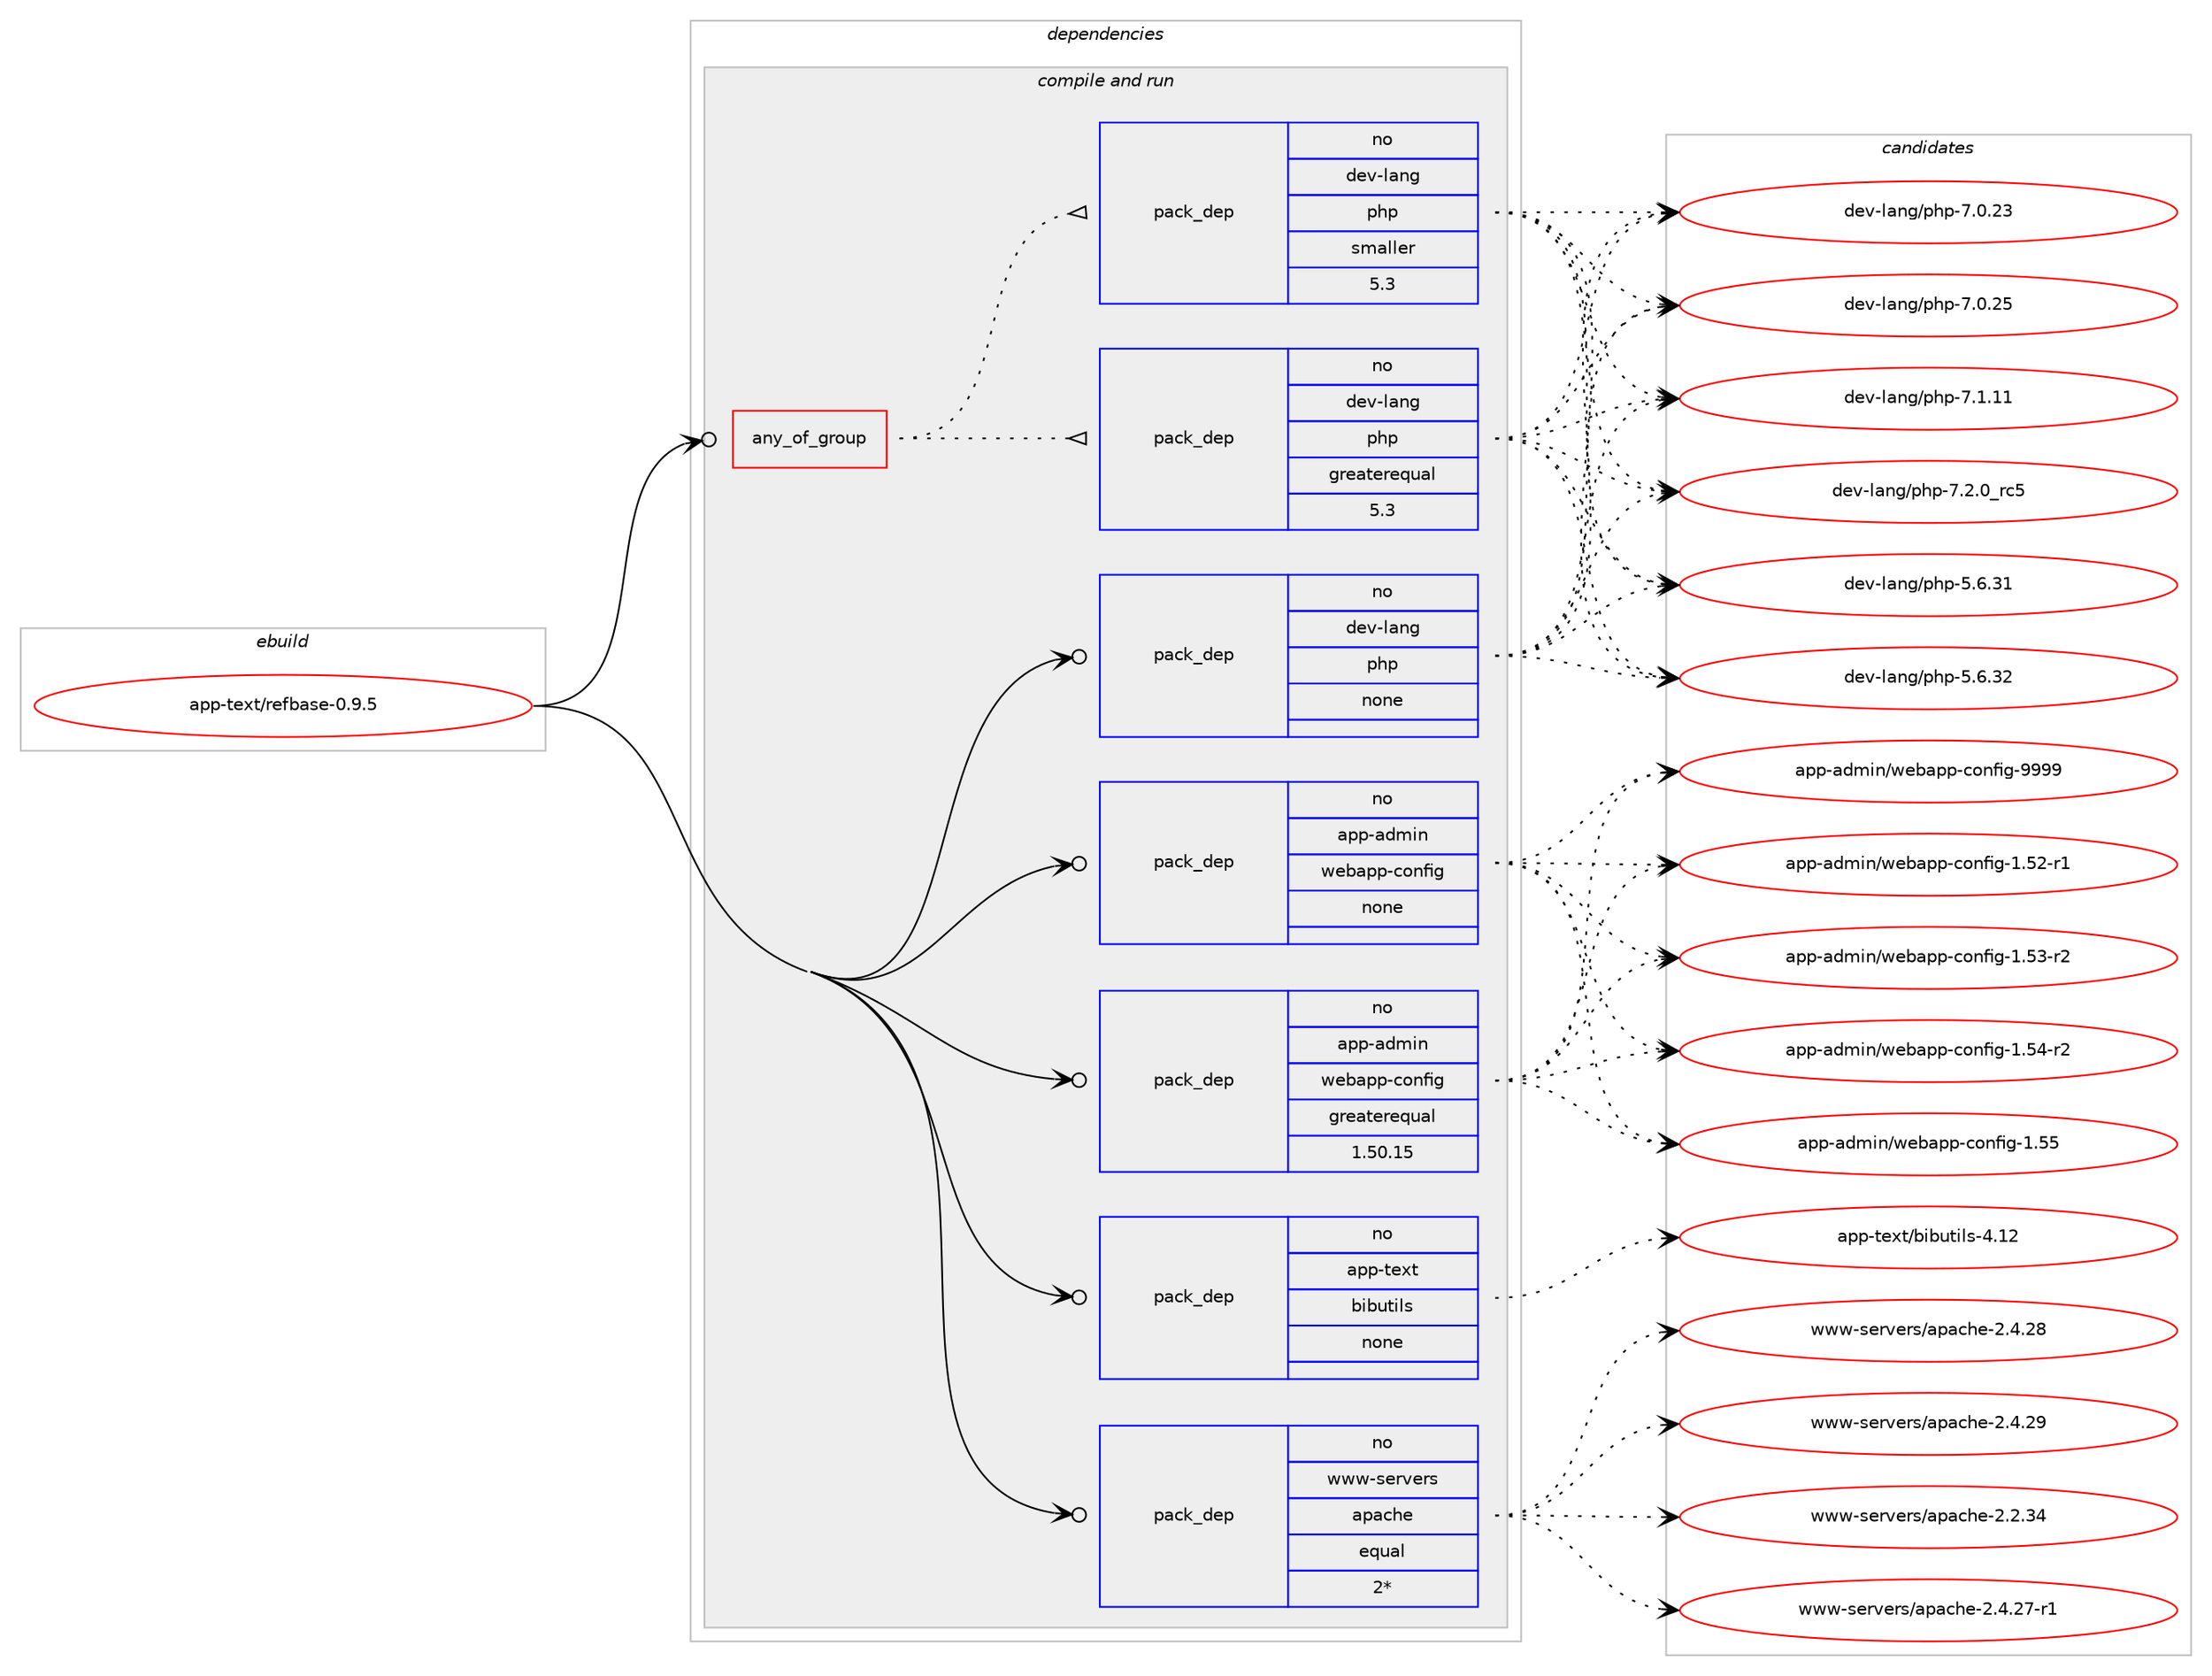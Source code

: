 digraph prolog {

# *************
# Graph options
# *************

newrank=true;
concentrate=true;
compound=true;
graph [rankdir=LR,fontname=Helvetica,fontsize=10,ranksep=1.5];#, ranksep=2.5, nodesep=0.2];
edge  [arrowhead=vee];
node  [fontname=Helvetica,fontsize=10];

# **********
# The ebuild
# **********

subgraph cluster_leftcol {
color=gray;
rank=same;
label=<<i>ebuild</i>>;
id [label="app-text/refbase-0.9.5", color=red, width=4, href="../app-text/refbase-0.9.5.svg"];
}

# ****************
# The dependencies
# ****************

subgraph cluster_midcol {
color=gray;
label=<<i>dependencies</i>>;
subgraph cluster_compile {
fillcolor="#eeeeee";
style=filled;
label=<<i>compile</i>>;
}
subgraph cluster_compileandrun {
fillcolor="#eeeeee";
style=filled;
label=<<i>compile and run</i>>;
subgraph any1093 {
dependency60135 [label=<<TABLE BORDER="0" CELLBORDER="1" CELLSPACING="0" CELLPADDING="4"><TR><TD CELLPADDING="10">any_of_group</TD></TR></TABLE>>, shape=none, color=red];subgraph pack43881 {
dependency60136 [label=<<TABLE BORDER="0" CELLBORDER="1" CELLSPACING="0" CELLPADDING="4" WIDTH="220"><TR><TD ROWSPAN="6" CELLPADDING="30">pack_dep</TD></TR><TR><TD WIDTH="110">no</TD></TR><TR><TD>dev-lang</TD></TR><TR><TD>php</TD></TR><TR><TD>smaller</TD></TR><TR><TD>5.3</TD></TR></TABLE>>, shape=none, color=blue];
}
dependency60135:e -> dependency60136:w [weight=20,style="dotted",arrowhead="oinv"];
subgraph pack43882 {
dependency60137 [label=<<TABLE BORDER="0" CELLBORDER="1" CELLSPACING="0" CELLPADDING="4" WIDTH="220"><TR><TD ROWSPAN="6" CELLPADDING="30">pack_dep</TD></TR><TR><TD WIDTH="110">no</TD></TR><TR><TD>dev-lang</TD></TR><TR><TD>php</TD></TR><TR><TD>greaterequal</TD></TR><TR><TD>5.3</TD></TR></TABLE>>, shape=none, color=blue];
}
dependency60135:e -> dependency60137:w [weight=20,style="dotted",arrowhead="oinv"];
}
id:e -> dependency60135:w [weight=20,style="solid",arrowhead="odotvee"];
subgraph pack43883 {
dependency60138 [label=<<TABLE BORDER="0" CELLBORDER="1" CELLSPACING="0" CELLPADDING="4" WIDTH="220"><TR><TD ROWSPAN="6" CELLPADDING="30">pack_dep</TD></TR><TR><TD WIDTH="110">no</TD></TR><TR><TD>app-admin</TD></TR><TR><TD>webapp-config</TD></TR><TR><TD>greaterequal</TD></TR><TR><TD>1.50.15</TD></TR></TABLE>>, shape=none, color=blue];
}
id:e -> dependency60138:w [weight=20,style="solid",arrowhead="odotvee"];
subgraph pack43884 {
dependency60139 [label=<<TABLE BORDER="0" CELLBORDER="1" CELLSPACING="0" CELLPADDING="4" WIDTH="220"><TR><TD ROWSPAN="6" CELLPADDING="30">pack_dep</TD></TR><TR><TD WIDTH="110">no</TD></TR><TR><TD>app-admin</TD></TR><TR><TD>webapp-config</TD></TR><TR><TD>none</TD></TR><TR><TD></TD></TR></TABLE>>, shape=none, color=blue];
}
id:e -> dependency60139:w [weight=20,style="solid",arrowhead="odotvee"];
subgraph pack43885 {
dependency60140 [label=<<TABLE BORDER="0" CELLBORDER="1" CELLSPACING="0" CELLPADDING="4" WIDTH="220"><TR><TD ROWSPAN="6" CELLPADDING="30">pack_dep</TD></TR><TR><TD WIDTH="110">no</TD></TR><TR><TD>app-text</TD></TR><TR><TD>bibutils</TD></TR><TR><TD>none</TD></TR><TR><TD></TD></TR></TABLE>>, shape=none, color=blue];
}
id:e -> dependency60140:w [weight=20,style="solid",arrowhead="odotvee"];
subgraph pack43886 {
dependency60141 [label=<<TABLE BORDER="0" CELLBORDER="1" CELLSPACING="0" CELLPADDING="4" WIDTH="220"><TR><TD ROWSPAN="6" CELLPADDING="30">pack_dep</TD></TR><TR><TD WIDTH="110">no</TD></TR><TR><TD>dev-lang</TD></TR><TR><TD>php</TD></TR><TR><TD>none</TD></TR><TR><TD></TD></TR></TABLE>>, shape=none, color=blue];
}
id:e -> dependency60141:w [weight=20,style="solid",arrowhead="odotvee"];
subgraph pack43887 {
dependency60142 [label=<<TABLE BORDER="0" CELLBORDER="1" CELLSPACING="0" CELLPADDING="4" WIDTH="220"><TR><TD ROWSPAN="6" CELLPADDING="30">pack_dep</TD></TR><TR><TD WIDTH="110">no</TD></TR><TR><TD>www-servers</TD></TR><TR><TD>apache</TD></TR><TR><TD>equal</TD></TR><TR><TD>2*</TD></TR></TABLE>>, shape=none, color=blue];
}
id:e -> dependency60142:w [weight=20,style="solid",arrowhead="odotvee"];
}
subgraph cluster_run {
fillcolor="#eeeeee";
style=filled;
label=<<i>run</i>>;
}
}

# **************
# The candidates
# **************

subgraph cluster_choices {
rank=same;
color=gray;
label=<<i>candidates</i>>;

subgraph choice43881 {
color=black;
nodesep=1;
choice10010111845108971101034711210411245534654465149 [label="dev-lang/php-5.6.31", color=red, width=4,href="../dev-lang/php-5.6.31.svg"];
choice10010111845108971101034711210411245534654465150 [label="dev-lang/php-5.6.32", color=red, width=4,href="../dev-lang/php-5.6.32.svg"];
choice10010111845108971101034711210411245554648465051 [label="dev-lang/php-7.0.23", color=red, width=4,href="../dev-lang/php-7.0.23.svg"];
choice10010111845108971101034711210411245554648465053 [label="dev-lang/php-7.0.25", color=red, width=4,href="../dev-lang/php-7.0.25.svg"];
choice10010111845108971101034711210411245554649464949 [label="dev-lang/php-7.1.11", color=red, width=4,href="../dev-lang/php-7.1.11.svg"];
choice100101118451089711010347112104112455546504648951149953 [label="dev-lang/php-7.2.0_rc5", color=red, width=4,href="../dev-lang/php-7.2.0_rc5.svg"];
dependency60136:e -> choice10010111845108971101034711210411245534654465149:w [style=dotted,weight="100"];
dependency60136:e -> choice10010111845108971101034711210411245534654465150:w [style=dotted,weight="100"];
dependency60136:e -> choice10010111845108971101034711210411245554648465051:w [style=dotted,weight="100"];
dependency60136:e -> choice10010111845108971101034711210411245554648465053:w [style=dotted,weight="100"];
dependency60136:e -> choice10010111845108971101034711210411245554649464949:w [style=dotted,weight="100"];
dependency60136:e -> choice100101118451089711010347112104112455546504648951149953:w [style=dotted,weight="100"];
}
subgraph choice43882 {
color=black;
nodesep=1;
choice10010111845108971101034711210411245534654465149 [label="dev-lang/php-5.6.31", color=red, width=4,href="../dev-lang/php-5.6.31.svg"];
choice10010111845108971101034711210411245534654465150 [label="dev-lang/php-5.6.32", color=red, width=4,href="../dev-lang/php-5.6.32.svg"];
choice10010111845108971101034711210411245554648465051 [label="dev-lang/php-7.0.23", color=red, width=4,href="../dev-lang/php-7.0.23.svg"];
choice10010111845108971101034711210411245554648465053 [label="dev-lang/php-7.0.25", color=red, width=4,href="../dev-lang/php-7.0.25.svg"];
choice10010111845108971101034711210411245554649464949 [label="dev-lang/php-7.1.11", color=red, width=4,href="../dev-lang/php-7.1.11.svg"];
choice100101118451089711010347112104112455546504648951149953 [label="dev-lang/php-7.2.0_rc5", color=red, width=4,href="../dev-lang/php-7.2.0_rc5.svg"];
dependency60137:e -> choice10010111845108971101034711210411245534654465149:w [style=dotted,weight="100"];
dependency60137:e -> choice10010111845108971101034711210411245534654465150:w [style=dotted,weight="100"];
dependency60137:e -> choice10010111845108971101034711210411245554648465051:w [style=dotted,weight="100"];
dependency60137:e -> choice10010111845108971101034711210411245554648465053:w [style=dotted,weight="100"];
dependency60137:e -> choice10010111845108971101034711210411245554649464949:w [style=dotted,weight="100"];
dependency60137:e -> choice100101118451089711010347112104112455546504648951149953:w [style=dotted,weight="100"];
}
subgraph choice43883 {
color=black;
nodesep=1;
choice971121124597100109105110471191019897112112459911111010210510345494653504511449 [label="app-admin/webapp-config-1.52-r1", color=red, width=4,href="../app-admin/webapp-config-1.52-r1.svg"];
choice971121124597100109105110471191019897112112459911111010210510345494653514511450 [label="app-admin/webapp-config-1.53-r2", color=red, width=4,href="../app-admin/webapp-config-1.53-r2.svg"];
choice971121124597100109105110471191019897112112459911111010210510345494653524511450 [label="app-admin/webapp-config-1.54-r2", color=red, width=4,href="../app-admin/webapp-config-1.54-r2.svg"];
choice97112112459710010910511047119101989711211245991111101021051034549465353 [label="app-admin/webapp-config-1.55", color=red, width=4,href="../app-admin/webapp-config-1.55.svg"];
choice97112112459710010910511047119101989711211245991111101021051034557575757 [label="app-admin/webapp-config-9999", color=red, width=4,href="../app-admin/webapp-config-9999.svg"];
dependency60138:e -> choice971121124597100109105110471191019897112112459911111010210510345494653504511449:w [style=dotted,weight="100"];
dependency60138:e -> choice971121124597100109105110471191019897112112459911111010210510345494653514511450:w [style=dotted,weight="100"];
dependency60138:e -> choice971121124597100109105110471191019897112112459911111010210510345494653524511450:w [style=dotted,weight="100"];
dependency60138:e -> choice97112112459710010910511047119101989711211245991111101021051034549465353:w [style=dotted,weight="100"];
dependency60138:e -> choice97112112459710010910511047119101989711211245991111101021051034557575757:w [style=dotted,weight="100"];
}
subgraph choice43884 {
color=black;
nodesep=1;
choice971121124597100109105110471191019897112112459911111010210510345494653504511449 [label="app-admin/webapp-config-1.52-r1", color=red, width=4,href="../app-admin/webapp-config-1.52-r1.svg"];
choice971121124597100109105110471191019897112112459911111010210510345494653514511450 [label="app-admin/webapp-config-1.53-r2", color=red, width=4,href="../app-admin/webapp-config-1.53-r2.svg"];
choice971121124597100109105110471191019897112112459911111010210510345494653524511450 [label="app-admin/webapp-config-1.54-r2", color=red, width=4,href="../app-admin/webapp-config-1.54-r2.svg"];
choice97112112459710010910511047119101989711211245991111101021051034549465353 [label="app-admin/webapp-config-1.55", color=red, width=4,href="../app-admin/webapp-config-1.55.svg"];
choice97112112459710010910511047119101989711211245991111101021051034557575757 [label="app-admin/webapp-config-9999", color=red, width=4,href="../app-admin/webapp-config-9999.svg"];
dependency60139:e -> choice971121124597100109105110471191019897112112459911111010210510345494653504511449:w [style=dotted,weight="100"];
dependency60139:e -> choice971121124597100109105110471191019897112112459911111010210510345494653514511450:w [style=dotted,weight="100"];
dependency60139:e -> choice971121124597100109105110471191019897112112459911111010210510345494653524511450:w [style=dotted,weight="100"];
dependency60139:e -> choice97112112459710010910511047119101989711211245991111101021051034549465353:w [style=dotted,weight="100"];
dependency60139:e -> choice97112112459710010910511047119101989711211245991111101021051034557575757:w [style=dotted,weight="100"];
}
subgraph choice43885 {
color=black;
nodesep=1;
choice97112112451161011201164798105981171161051081154552464950 [label="app-text/bibutils-4.12", color=red, width=4,href="../app-text/bibutils-4.12.svg"];
dependency60140:e -> choice97112112451161011201164798105981171161051081154552464950:w [style=dotted,weight="100"];
}
subgraph choice43886 {
color=black;
nodesep=1;
choice10010111845108971101034711210411245534654465149 [label="dev-lang/php-5.6.31", color=red, width=4,href="../dev-lang/php-5.6.31.svg"];
choice10010111845108971101034711210411245534654465150 [label="dev-lang/php-5.6.32", color=red, width=4,href="../dev-lang/php-5.6.32.svg"];
choice10010111845108971101034711210411245554648465051 [label="dev-lang/php-7.0.23", color=red, width=4,href="../dev-lang/php-7.0.23.svg"];
choice10010111845108971101034711210411245554648465053 [label="dev-lang/php-7.0.25", color=red, width=4,href="../dev-lang/php-7.0.25.svg"];
choice10010111845108971101034711210411245554649464949 [label="dev-lang/php-7.1.11", color=red, width=4,href="../dev-lang/php-7.1.11.svg"];
choice100101118451089711010347112104112455546504648951149953 [label="dev-lang/php-7.2.0_rc5", color=red, width=4,href="../dev-lang/php-7.2.0_rc5.svg"];
dependency60141:e -> choice10010111845108971101034711210411245534654465149:w [style=dotted,weight="100"];
dependency60141:e -> choice10010111845108971101034711210411245534654465150:w [style=dotted,weight="100"];
dependency60141:e -> choice10010111845108971101034711210411245554648465051:w [style=dotted,weight="100"];
dependency60141:e -> choice10010111845108971101034711210411245554648465053:w [style=dotted,weight="100"];
dependency60141:e -> choice10010111845108971101034711210411245554649464949:w [style=dotted,weight="100"];
dependency60141:e -> choice100101118451089711010347112104112455546504648951149953:w [style=dotted,weight="100"];
}
subgraph choice43887 {
color=black;
nodesep=1;
choice119119119451151011141181011141154797112979910410145504650465152 [label="www-servers/apache-2.2.34", color=red, width=4,href="../www-servers/apache-2.2.34.svg"];
choice1191191194511510111411810111411547971129799104101455046524650554511449 [label="www-servers/apache-2.4.27-r1", color=red, width=4,href="../www-servers/apache-2.4.27-r1.svg"];
choice119119119451151011141181011141154797112979910410145504652465056 [label="www-servers/apache-2.4.28", color=red, width=4,href="../www-servers/apache-2.4.28.svg"];
choice119119119451151011141181011141154797112979910410145504652465057 [label="www-servers/apache-2.4.29", color=red, width=4,href="../www-servers/apache-2.4.29.svg"];
dependency60142:e -> choice119119119451151011141181011141154797112979910410145504650465152:w [style=dotted,weight="100"];
dependency60142:e -> choice1191191194511510111411810111411547971129799104101455046524650554511449:w [style=dotted,weight="100"];
dependency60142:e -> choice119119119451151011141181011141154797112979910410145504652465056:w [style=dotted,weight="100"];
dependency60142:e -> choice119119119451151011141181011141154797112979910410145504652465057:w [style=dotted,weight="100"];
}
}

}
